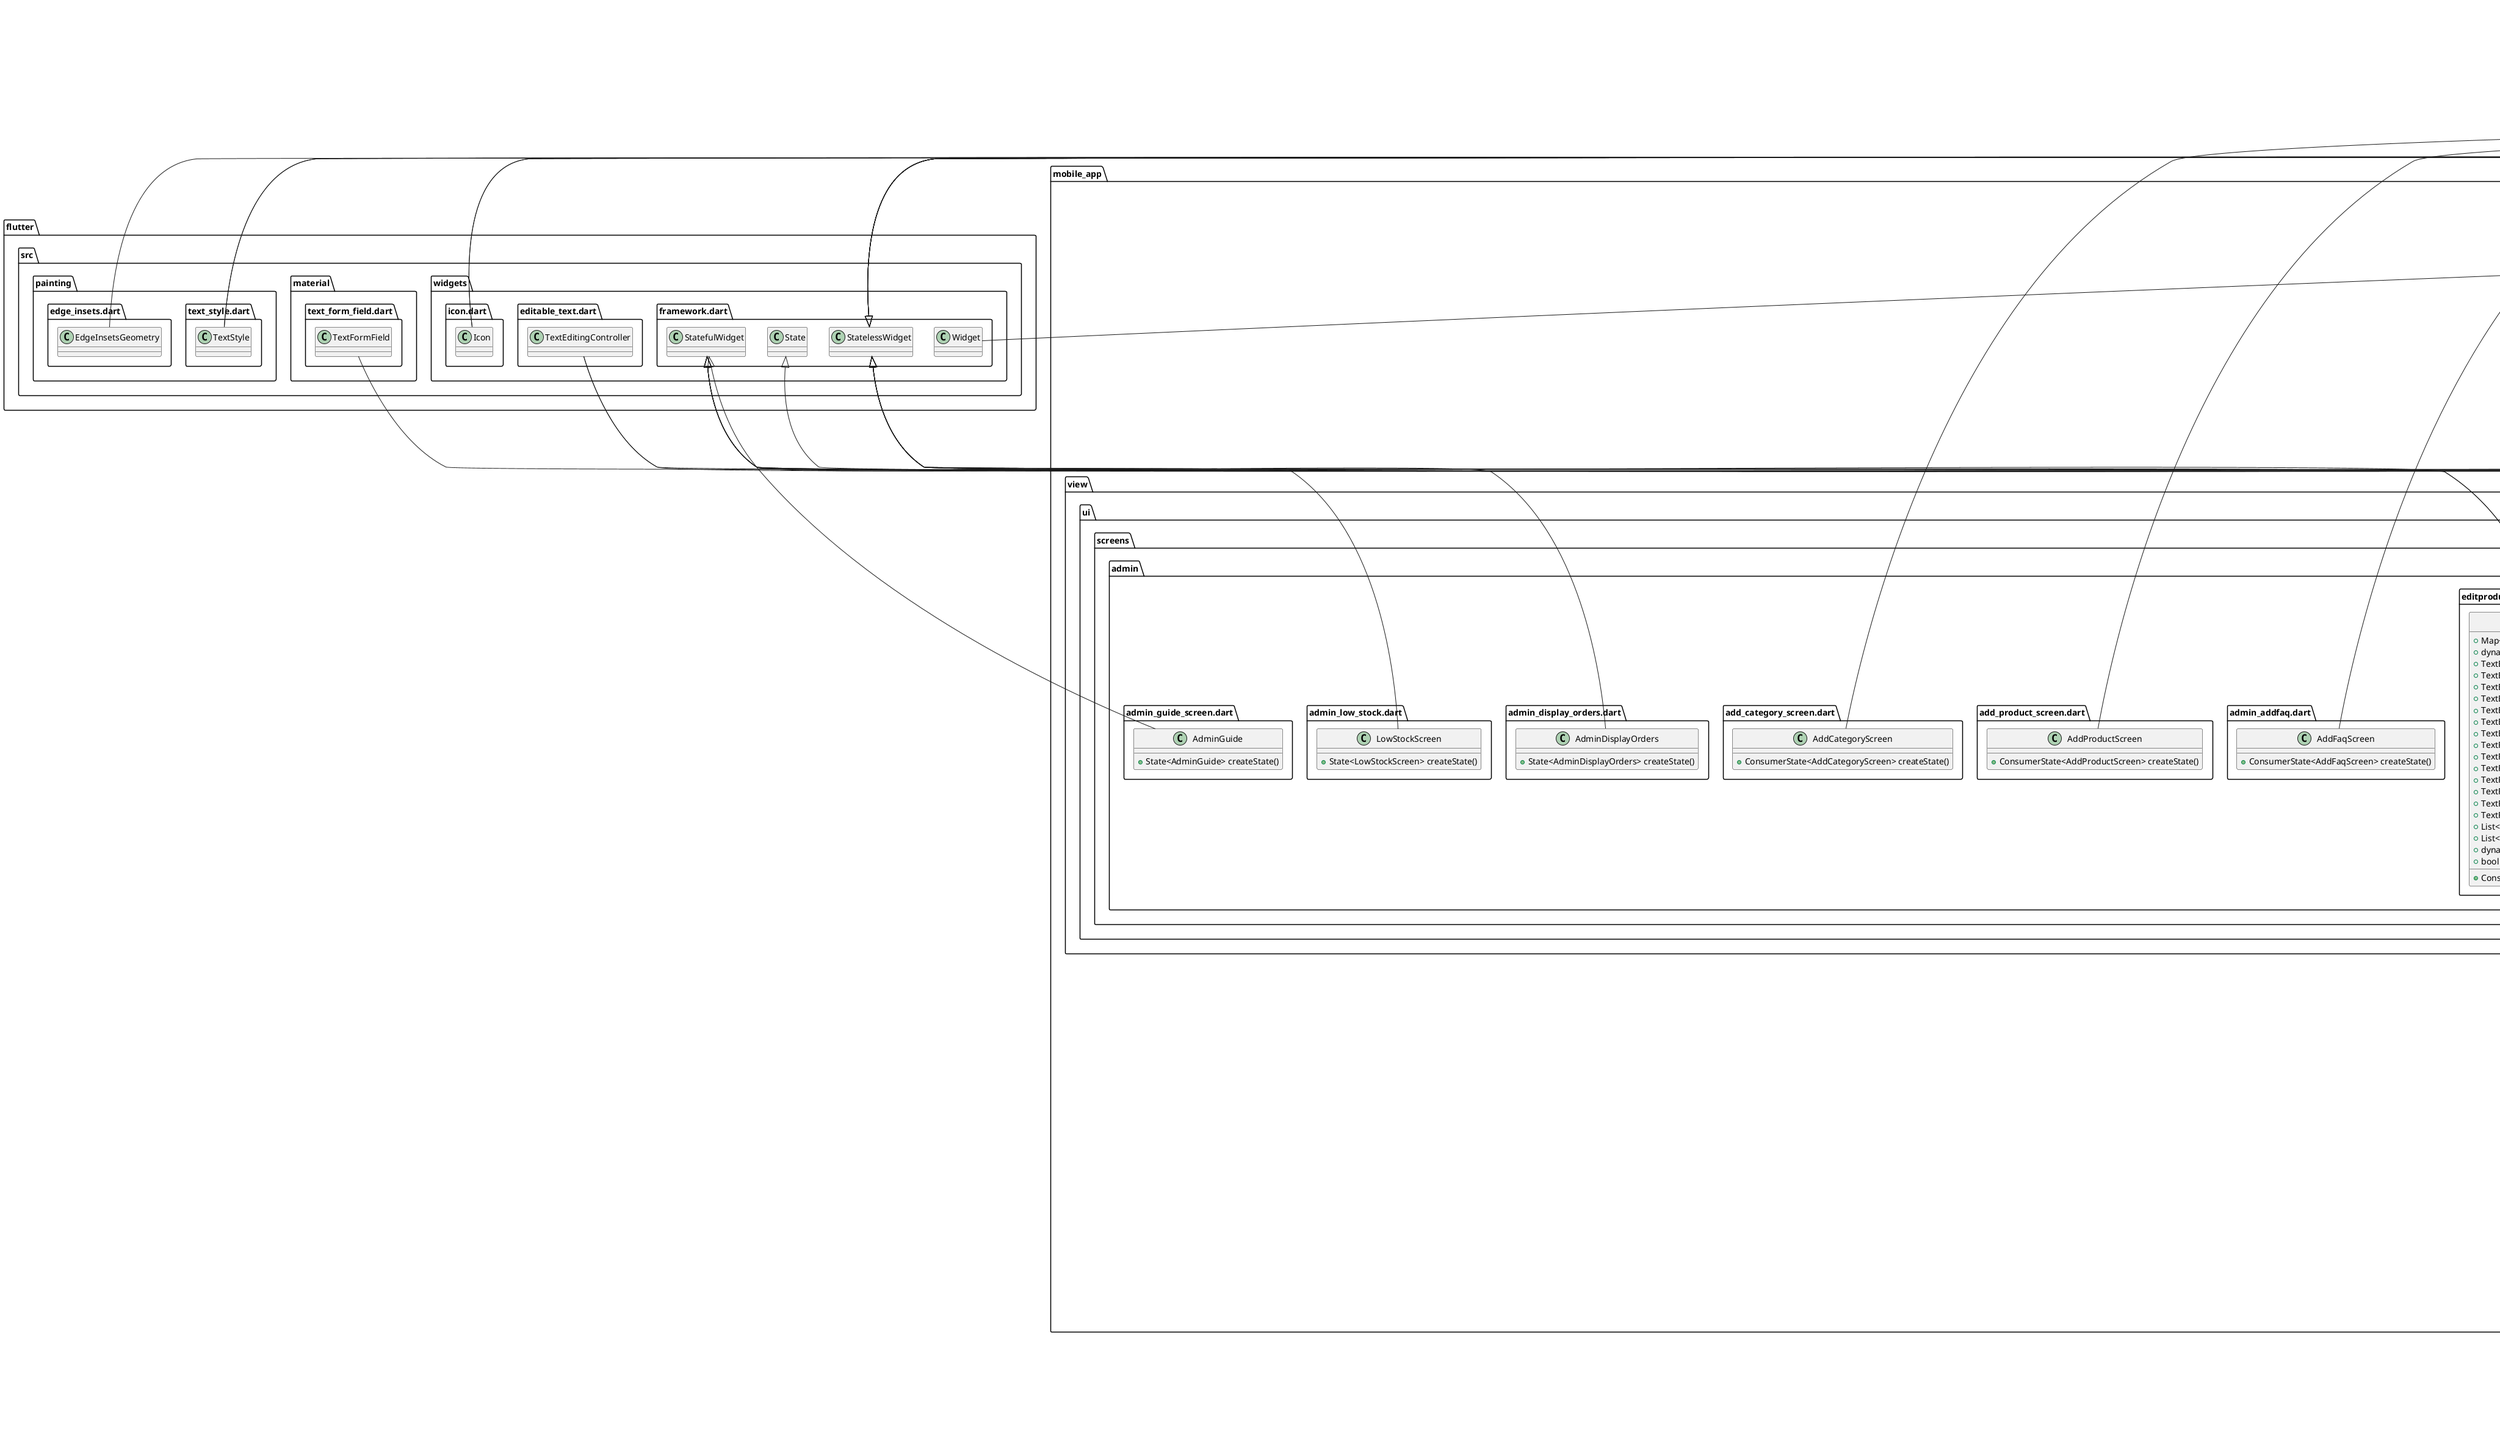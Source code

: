@startuml
allowmixing
set namespaceSeparator ::

class "mobile_app::firebase_options.dart::DefaultFirebaseOptions" {
  {static} +FirebaseOptions web
  {static} +FirebaseOptions android
  {static} +FirebaseOptions ios
  {static} +FirebaseOptions macos
  {static} +FirebaseOptions currentPlatform
}

"mobile_app::firebase_options.dart::DefaultFirebaseOptions" o-- "firebase_core_platform_interface::firebase_core_platform_interface.dart::FirebaseOptions"

class "mobile_app::main.dart::MyApp" {
  +Widget build()
}


class "mobile_app::models::category_model.dart::Category" {
  +String name
  +String? optionalId
  +String imageUrl
  +Map<String, dynamic> toMap()
}

class "mobile_app::models::faq_model.dart::FaqModel" {
  +String question
  +String answer
  +Map<String, dynamic> toMap()
}

class "mobile_app::models::order_model.dart::Order" {
  +String name
  +Timestamp timestamp
  +List<CartItemModel> product
  +String userid
  +String optionalid
  +String address
  +String cancelled
}

"mobile_app::models::order_model.dart::Order" o-- "cloud_firestore_platform_interface::src::timestamp.dart::Timestamp"

class "mobile_app::models::product_model.dart::Product" {
  +String name
  +String description
  +double price
  +String imageUrl
  +String? optionalId
  +String category
  +String sizes
  +int smallStock
  +int mediumStock
  +int largeStock
  +int xLargeStock
  +int stock
  +List<String> searchArray
  +Map<String, dynamic> toMap()
}

class "mobile_app::models::user_model.dart::UserModel" {
  +String? uid
  +String? firstName
  +String? secondName
  +String? email
  +Map<String, dynamic> toMap()
}

class "mobile_app::models::wishlist_model.dart::Wishlist" {
  +String name
  +String description
  +double price
  +String imageUrl
  +String? optionalId
  +String size
  +String uid
  +Map<String, dynamic> toMap()
}

class "mobile_app::services::firestore_service.dart::FirestoreService" {
  +String userId
  +FirebaseFirestore firestore
  +Future<void> addUser()
  +dynamic addCategory()
  +Stream<List<Category>> getCategory()
  +Future<void> addProduct()
  +Stream<List<Product>> getProducts()
  +Future<int> countDocuments()
  +Future<int> countCategoryDocuments()
  +Future<void> addToWishlist()
  +Stream<List<Wishlist>> getWishlist()
  +Future<void> addToCart()
  +Stream<List<Order>> getOrders()
  +Future<void> addFaq()
  +Stream<List<Order>> getAllOrders()
  +Stream<List<Order>> getShippedOrders()
  +Stream<List<Order>> getDeliveredOrders()
  +Stream<List<Order>> getAllShippedUserOrders()
  +Stream<List<Order>> getAllDeliveredUserOrders()
  +Stream<List<Order>> getAllCancelledUserOrders()
  +Stream<List<Order>> getAllCancelledOrders()
}

"mobile_app::services::firestore_service.dart::FirestoreService" o-- "cloud_firestore::cloud_firestore.dart::FirebaseFirestore"

class "mobile_app::services::order_service.dart::OrderService" {
  +dynamic createOrder()
  +Stream<List<Order>> getOrders()
}

class "mobile_app::services::payment_service.dart::PaymentHandler" {
  +String? payIntentId
  +bool isError
  +String message
}

class "mobile_app::services::payment_service.dart::PaymentService" {
  +Future<PaymentHandler> initPaymentSheet()
}

class "mobile_app::services::storage_service.dart::StorageService" {
  +String uid
  +FirebaseStorage storage
  +Future<String> uploadFile()
}

"mobile_app::services::storage_service.dart::StorageService" o-- "firebase_storage::firebase_storage.dart::FirebaseStorage"

class "mobile_app::view::ui::screens::admin::add_category_screen.dart::AddCategoryScreen" {
  +ConsumerState<AddCategoryScreen> createState()
}

"flutter_riverpod::src::consumer.dart::ConsumerStatefulWidget" <|-- "mobile_app::view::ui::screens::admin::add_category_screen.dart::AddCategoryScreen"

class "mobile_app::view::ui::screens::admin::add_product_screen.dart::AddProductScreen" {
  +ConsumerState<AddProductScreen> createState()
}

"flutter_riverpod::src::consumer.dart::ConsumerStatefulWidget" <|-- "mobile_app::view::ui::screens::admin::add_product_screen.dart::AddProductScreen"

class "mobile_app::view::ui::screens::admin::admin_addfaq.dart::AddFaqScreen" {
  +ConsumerState<AddFaqScreen> createState()
}

"flutter_riverpod::src::consumer.dart::ConsumerStatefulWidget" <|-- "mobile_app::view::ui::screens::admin::admin_addfaq.dart::AddFaqScreen"

class "mobile_app::view::ui::screens::admin::admin_display_orders.dart::AdminDisplayOrders" {
  +State<AdminDisplayOrders> createState()
}

"flutter::src::widgets::framework.dart::StatefulWidget" <|-- "mobile_app::view::ui::screens::admin::admin_display_orders.dart::AdminDisplayOrders"

class "mobile_app::view::ui::screens::admin::admin_faq_edit.dart::EditFaqScreen" {
  +ConsumerState<EditFaqScreen> createState()
}

"flutter_riverpod::src::consumer.dart::ConsumerStatefulWidget" <|-- "mobile_app::view::ui::screens::admin::admin_faq_edit.dart::EditFaqScreen"

class "mobile_app::view::ui::screens::admin::admin_guide_screen.dart::AdminGuide" {
  +State<AdminGuide> createState()
}

"flutter::src::widgets::framework.dart::StatefulWidget" <|-- "mobile_app::view::ui::screens::admin::admin_guide_screen.dart::AdminGuide"

class "mobile_app::view::ui::screens::admin::admin_home_screen.dart::AdminHome" {
  +ConsumerState<AdminHome> createState()
}

"flutter_riverpod::src::consumer.dart::ConsumerStatefulWidget" <|-- "mobile_app::view::ui::screens::admin::admin_home_screen.dart::AdminHome"

class "mobile_app::view::ui::screens::admin::admin_home_screen.dart::Pages" {
  +int index
  {static} +List<Pages> values
  {static} +Pages home
  {static} +Pages manage
}

"mobile_app::view::ui::screens::admin::admin_home_screen.dart::Pages" o-- "mobile_app::view::ui::screens::admin::admin_home_screen.dart::Pages"
"dart::core::Enum" <|-- "mobile_app::view::ui::screens::admin::admin_home_screen.dart::Pages"

class "mobile_app::view::ui::screens::admin::admin_low_stock.dart::LowStockScreen" {
  +State<LowStockScreen> createState()
}

"flutter::src::widgets::framework.dart::StatefulWidget" <|-- "mobile_app::view::ui::screens::admin::admin_low_stock.dart::LowStockScreen"

class "mobile_app::view::ui::screens::admin::admin_users_screen.dart::ViewUsersScreen" {
  +ConsumerState<ViewUsersScreen> createState()
}

"flutter_riverpod::src::consumer.dart::ConsumerStatefulWidget" <|-- "mobile_app::view::ui::screens::admin::admin_users_screen.dart::ViewUsersScreen"

class "mobile_app::view::ui::screens::admin::editproduct_screen.dart::EditProductScreen" {
  +Map<String, dynamic> document
  +dynamic id
  +TextEditingController productTitleEditingController
  +TextEditingController descriptionEditingController
  +TextEditingController priceEditingController
  +TextEditingController smallEditingController
  +TextEditingController mediumEditingController
  +TextEditingController largeEditingController
  +TextEditingController xLargeEditingController
  +TextFormField nameField
  +TextFormField descriptionField
  +TextFormField priceField
  +TextFormField smallStockField
  +TextFormField mediumStockField
  +TextFormField largeStockField
  +TextFormField xLargeStockField
  +List<bool> isSelected
  +List<String> selectedSizes
  +dynamic categoryItem
  +bool setDefaultCategoryItem
  +ConsumerState<EditProductScreen> createState()
}

"mobile_app::view::ui::screens::admin::editproduct_screen.dart::EditProductScreen" o-- "flutter::src::widgets::editable_text.dart::TextEditingController"
"mobile_app::view::ui::screens::admin::editproduct_screen.dart::EditProductScreen" o-- "flutter::src::material::text_form_field.dart::TextFormField"
"flutter_riverpod::src::consumer.dart::ConsumerStatefulWidget" <|-- "mobile_app::view::ui::screens::admin::editproduct_screen.dart::EditProductScreen"

class "mobile_app::view::ui::screens::admin::viewedit_category.dart::CategoriesViewEdit" {
  +ConsumerState<CategoriesViewEdit> createState()
}

"flutter_riverpod::src::consumer.dart::ConsumerStatefulWidget" <|-- "mobile_app::view::ui::screens::admin::viewedit_category.dart::CategoriesViewEdit"

class "mobile_app::view::ui::screens::admin::viewedit_products.dart::ProductsViewEdit" {
  +ConsumerState<ProductsViewEdit> createState()
}

"flutter_riverpod::src::consumer.dart::ConsumerStatefulWidget" <|-- "mobile_app::view::ui::screens::admin::viewedit_products.dart::ProductsViewEdit"

class "mobile_app::view::ui::screens::user::home_screen.dart::HomeScreen" {
  +Widget build()
}

"flutter_riverpod::src::consumer.dart::ConsumerWidget" <|-- "mobile_app::view::ui::screens::user::home_screen.dart::HomeScreen"

class "mobile_app::view::ui::screens::user::log_in_screen.dart::LogInScreen" {
  +ConsumerState<LogInScreen> createState()
}

"flutter_riverpod::src::consumer.dart::ConsumerStatefulWidget" <|-- "mobile_app::view::ui::screens::user::log_in_screen.dart::LogInScreen"

class "mobile_app::view::ui::screens::user::onboarding.dart::OnboardingScreen" {
  +Widget build()
}

"flutter::src::widgets::framework.dart::StatelessWidget" <|-- "mobile_app::view::ui::screens::user::onboarding.dart::OnboardingScreen"

class "mobile_app::view::ui::screens::user::product_detail.dart::ProductDetail" {
  +QueryDocumentSnapshot<Map<String, dynamic>> product
  +String documentId
  +ConsumerState<ProductDetail> createState()
}

"mobile_app::view::ui::screens::user::product_detail.dart::ProductDetail" o-- "cloud_firestore::cloud_firestore.dart::QueryDocumentSnapshot<Map<String, dynamic>>"
"flutter_riverpod::src::consumer.dart::ConsumerStatefulWidget" <|-- "mobile_app::view::ui::screens::user::product_detail.dart::ProductDetail"

class "mobile_app::view::ui::screens::user::reset_password.dart::ResetPassword" {
  +ConsumerState<ResetPassword> createState()
}

"flutter_riverpod::src::consumer.dart::ConsumerStatefulWidget" <|-- "mobile_app::view::ui::screens::user::reset_password.dart::ResetPassword"

class "mobile_app::view::ui::screens::user::search_screen.dart::SearchScreen" {
  +ConsumerState<SearchScreen> createState()
}

"flutter_riverpod::src::consumer.dart::ConsumerStatefulWidget" <|-- "mobile_app::view::ui::screens::user::search_screen.dart::SearchScreen"

class "mobile_app::view::ui::screens::user::sign_up_screen.dart::SignUpScreen" {
  +ConsumerState<SignUpScreen> createState()
}

"flutter_riverpod::src::consumer.dart::ConsumerStatefulWidget" <|-- "mobile_app::view::ui::screens::user::sign_up_screen.dart::SignUpScreen"

class "mobile_app::view::ui::screens::user::users_orders_body.dart::UserOrderBody" {
  +dynamic dropdownValue
  +ConsumerState<UserOrderBody> createState()
}

"flutter_riverpod::src::consumer.dart::ConsumerStatefulWidget" <|-- "mobile_app::view::ui::screens::user::users_orders_body.dart::UserOrderBody"

class "mobile_app::view::ui::screens::user::users_orders_screen.dart::UserOrders" {
  +ConsumerState<UserOrders> createState()
}

"flutter_riverpod::src::consumer.dart::ConsumerStatefulWidget" <|-- "mobile_app::view::ui::screens::user::users_orders_screen.dart::UserOrders"

class "mobile_app::view::ui::screens::user::user_bags_screen.dart::UserBag" {
  +ConsumerState<UserBag> createState()
}

"flutter_riverpod::src::consumer.dart::ConsumerStatefulWidget" <|-- "mobile_app::view::ui::screens::user::user_bags_screen.dart::UserBag"


class "mobile_app::view::ui::screens::user::verify_email.dart::VerifyScreen" {
  +State<VerifyScreen> createState()
}

"flutter::src::widgets::framework.dart::StatefulWidget" <|-- "mobile_app::view::ui::screens::user::verify_email.dart::VerifyScreen"

class "mobile_app::view::ui::screens::user::wishlist_screen.dart::WishlistScreen" {
  +ConsumerState<WishlistScreen> createState()
}

"flutter_riverpod::src::consumer.dart::ConsumerStatefulWidget" <|-- "mobile_app::view::ui::screens::user::wishlist_screen.dart::WishlistScreen"

class "mobile_app::widgets::adminwidgets::admin_body.dart::BodyScreen" {
  +Pages selectedPage
  +Pages page
  +TextStyle textStyle
  +FirestoreService? firestoreService
  +Widget build()
}

"mobile_app::widgets::adminwidgets::admin_body.dart::BodyScreen" o-- "mobile_app::view::ui::screens::admin::admin_home_screen.dart::Pages"
"mobile_app::widgets::adminwidgets::admin_body.dart::BodyScreen" o-- "flutter::src::painting::text_style.dart::TextStyle"
"mobile_app::widgets::adminwidgets::admin_body.dart::BodyScreen" o-- "mobile_app::services::firestore_service.dart::FirestoreService"
"flutter::src::widgets::framework.dart::StatelessWidget" <|-- "mobile_app::widgets::adminwidgets::admin_body.dart::BodyScreen"

class "mobile_app::widgets::adminwidgets::admin_grid_view.dart::AdminGridView" {
  +Widget build()
}

"flutter::src::widgets::framework.dart::StatelessWidget" <|-- "mobile_app::widgets::adminwidgets::admin_grid_view.dart::AdminGridView"

class "mobile_app::widgets::adminwidgets::admin_lowstock_body.dart::LowStockBody" {
  +dynamic dropdownValue
  +ConsumerState<LowStockBody> createState()
}

"flutter_riverpod::src::consumer.dart::ConsumerStatefulWidget" <|-- "mobile_app::widgets::adminwidgets::admin_lowstock_body.dart::LowStockBody"

class "mobile_app::widgets::adminwidgets::admin_orders_body.dart::AdminOrderDisplayBody" {
  +dynamic dropdownValue
  +ConsumerState<AdminOrderDisplayBody> createState()
}

"flutter_riverpod::src::consumer.dart::ConsumerStatefulWidget" <|-- "mobile_app::widgets::adminwidgets::admin_orders_body.dart::AdminOrderDisplayBody"

class "mobile_app::widgets::adminwidgets::dash_card.dart::DashboardCard" {
  +String title
  +int number
  +Icon icon
  +Color notSelectedColour
  +Color selectedColour
  +EdgeInsetsGeometry padding
  +ConsumerState<DashboardCard> createState()
}

"mobile_app::widgets::adminwidgets::dash_card.dart::DashboardCard" o-- "flutter::src::widgets::icon.dart::Icon"
"mobile_app::widgets::adminwidgets::dash_card.dart::DashboardCard" o-- "dart::ui::Color"
"mobile_app::widgets::adminwidgets::dash_card.dart::DashboardCard" o-- "flutter::src::painting::edge_insets.dart::EdgeInsetsGeometry"
"flutter_riverpod::src::consumer.dart::ConsumerStatefulWidget" <|-- "mobile_app::widgets::adminwidgets::dash_card.dart::DashboardCard"


class "mobile_app::widgets::adminwidgets::manage_tile.dart::ManageTile" {
  +String title
  +TextStyle style
  +Color color
  +Icon icon
  +Color tileColor
  +Widget screen
  +Widget build()
}

"mobile_app::widgets::adminwidgets::manage_tile.dart::ManageTile" o-- "flutter::src::painting::text_style.dart::TextStyle"
"mobile_app::widgets::adminwidgets::manage_tile.dart::ManageTile" o-- "dart::ui::Color"
"mobile_app::widgets::adminwidgets::manage_tile.dart::ManageTile" o-- "flutter::src::widgets::icon.dart::Icon"
"mobile_app::widgets::adminwidgets::manage_tile.dart::ManageTile" o-- "flutter::src::widgets::framework.dart::Widget"
"flutter::src::widgets::framework.dart::StatelessWidget" <|-- "mobile_app::widgets::adminwidgets::manage_tile.dart::ManageTile"

class "mobile_app::widgets::homescreencomponents::about_us.dart::AboutUs" {
  +State<AboutUs> createState()
}

"flutter::src::widgets::framework.dart::StatefulWidget" <|-- "mobile_app::widgets::homescreencomponents::about_us.dart::AboutUs"


class "mobile_app::widgets::homescreencomponents::categories_row.dart::CategoryRow" {
  +FirestoreService? fireStoreProvider
  +Widget build()
}

"mobile_app::widgets::homescreencomponents::categories_row.dart::CategoryRow" o-- "mobile_app::services::firestore_service.dart::FirestoreService"
"flutter::src::widgets::framework.dart::StatelessWidget" <|-- "mobile_app::widgets::homescreencomponents::categories_row.dart::CategoryRow"

class "mobile_app::widgets::homescreencomponents::category_product_display.dart::CategoryProductDisplay" {
  +QueryDocumentSnapshot<Map<String, dynamic>> categoryDocument
  +ConsumerState<CategoryProductDisplay> createState()
}

"mobile_app::widgets::homescreencomponents::category_product_display.dart::CategoryProductDisplay" o-- "cloud_firestore::cloud_firestore.dart::QueryDocumentSnapshot<Map<String, dynamic>>"
"flutter_riverpod::src::consumer.dart::ConsumerStatefulWidget" <|-- "mobile_app::widgets::homescreencomponents::category_product_display.dart::CategoryProductDisplay"

class "mobile_app::widgets::homescreencomponents::customer_live_chat.dart::CustomerLiveChat" {
  +State<CustomerLiveChat> createState()
}

"flutter::src::widgets::framework.dart::StatefulWidget" <|-- "mobile_app::widgets::homescreencomponents::customer_live_chat.dart::CustomerLiveChat"

class "mobile_app::widgets::homescreencomponents::customer_live_chat.dart::_CustomerLiveChatState" {
  +Widget build()
}

"flutter::src::widgets::framework.dart::State" <|-- "mobile_app::widgets::homescreencomponents::customer_live_chat.dart::_CustomerLiveChatState"

class "mobile_app::widgets::homescreencomponents::customer_service.dart::CustomerServiceScreen" {
  +State<CustomerServiceScreen> createState()
}

"flutter::src::widgets::framework.dart::StatefulWidget" <|-- "mobile_app::widgets::homescreencomponents::customer_service.dart::CustomerServiceScreen"

class "mobile_app::widgets::homescreencomponents::drawer_page.dart::DrawerPage" {
  +Widget build()
}

"flutter::src::widgets::framework.dart::StatelessWidget" <|-- "mobile_app::widgets::homescreencomponents::drawer_page.dart::DrawerPage"

class "mobile_app::widgets::homescreencomponents::home_banner.dart::HomeBanner" {
  +Widget build()
}

"flutter::src::widgets::framework.dart::StatelessWidget" <|-- "mobile_app::widgets::homescreencomponents::home_banner.dart::HomeBanner"

class "mobile_app::widgets::homescreencomponents::product_display.dart::ProductDisplay" {
  +FirestoreService? fireStoreProvider
  +Widget build()
}

"mobile_app::widgets::homescreencomponents::product_display.dart::ProductDisplay" o-- "mobile_app::services::firestore_service.dart::FirestoreService"
"flutter::src::widgets::framework.dart::StatelessWidget" <|-- "mobile_app::widgets::homescreencomponents::product_display.dart::ProductDisplay"

class "mobile_app::widgets::homescreencomponents::profile_button.dart::ProfileButton" {
  +Widget build()
}

"flutter::src::widgets::framework.dart::StatelessWidget" <|-- "mobile_app::widgets::homescreencomponents::profile_button.dart::ProfileButton"

class "mobile_app::widgets::homescreencomponents::search_field.dart::SearchField" {
  +Size screenSize
  +TextEditingController searchController
  +Widget build()
}

"mobile_app::widgets::homescreencomponents::search_field.dart::SearchField" o-- "dart::ui::Size"
"mobile_app::widgets::homescreencomponents::search_field.dart::SearchField" o-- "flutter::src::widgets::editable_text.dart::TextEditingController"
"flutter::src::widgets::framework.dart::StatelessWidget" <|-- "mobile_app::widgets::homescreencomponents::search_field.dart::SearchField"

class "mobile_app::widgets::homescreencomponents::user_faq.dart::FaqScreen" {
  +ConsumerState<FaqScreen> createState()
}

"flutter_riverpod::src::consumer.dart::ConsumerStatefulWidget" <|-- "mobile_app::widgets::homescreencomponents::user_faq.dart::FaqScreen"


class "mobile_app::widgets::onboardwidgets::onboard_widgets.dart::AlreadyHaveAnAccountButton" {
  +String buttonText
  +dynamic backgroundColor
  +dynamic foregroundColor
  +Widget build()
}

"flutter::src::widgets::framework.dart::StatelessWidget" <|-- "mobile_app::widgets::onboardwidgets::onboard_widgets.dart::AlreadyHaveAnAccountButton"

class "mobile_app::widgets::onboardwidgets::onboard_widgets.dart::GetStartedButton" {
  +String buttonText
  +dynamic backgroundColor
  +dynamic foregroundColor
  +Widget build()
}

"flutter::src::widgets::framework.dart::StatelessWidget" <|-- "mobile_app::widgets::onboardwidgets::onboard_widgets.dart::GetStartedButton"

class "mobile_app::widgets::productdisplaywidgets(oncategoryclick)::items_found.dart::ItemsFound" {
  +FirestoreService? fireStoreProvider
  +CategoryProductDisplay widget
  +Widget build()
}

"mobile_app::widgets::productdisplaywidgets(oncategoryclick)::items_found.dart::ItemsFound" o-- "mobile_app::services::firestore_service.dart::FirestoreService"
"mobile_app::widgets::productdisplaywidgets(oncategoryclick)::items_found.dart::ItemsFound" o-- "mobile_app::widgets::homescreencomponents::category_product_display.dart::CategoryProductDisplay"
"flutter::src::widgets::framework.dart::StatelessWidget" <|-- "mobile_app::widgets::productdisplaywidgets(oncategoryclick)::items_found.dart::ItemsFound"

class "mobile_app::widgets::productdisplaywidgets(oncategoryclick)::product_display_category.dart::ProductDisplayUnderCategories" {
  +FirestoreService? fireStoreProvider
  +CategoryProductDisplay widget
  +String dropdownValue
  +Widget build()
}

"mobile_app::widgets::productdisplaywidgets(oncategoryclick)::product_display_category.dart::ProductDisplayUnderCategories" o-- "mobile_app::services::firestore_service.dart::FirestoreService"
"mobile_app::widgets::productdisplaywidgets(oncategoryclick)::product_display_category.dart::ProductDisplayUnderCategories" o-- "mobile_app::widgets::homescreencomponents::category_product_display.dart::CategoryProductDisplay" 
"flutter::src::widgets::framework.dart::StatelessWidget" <|-- "mobile_app::widgets::productdisplaywidgets(oncategoryclick)::product_display_category.dart::ProductDisplayUnderCategories"


@enduml